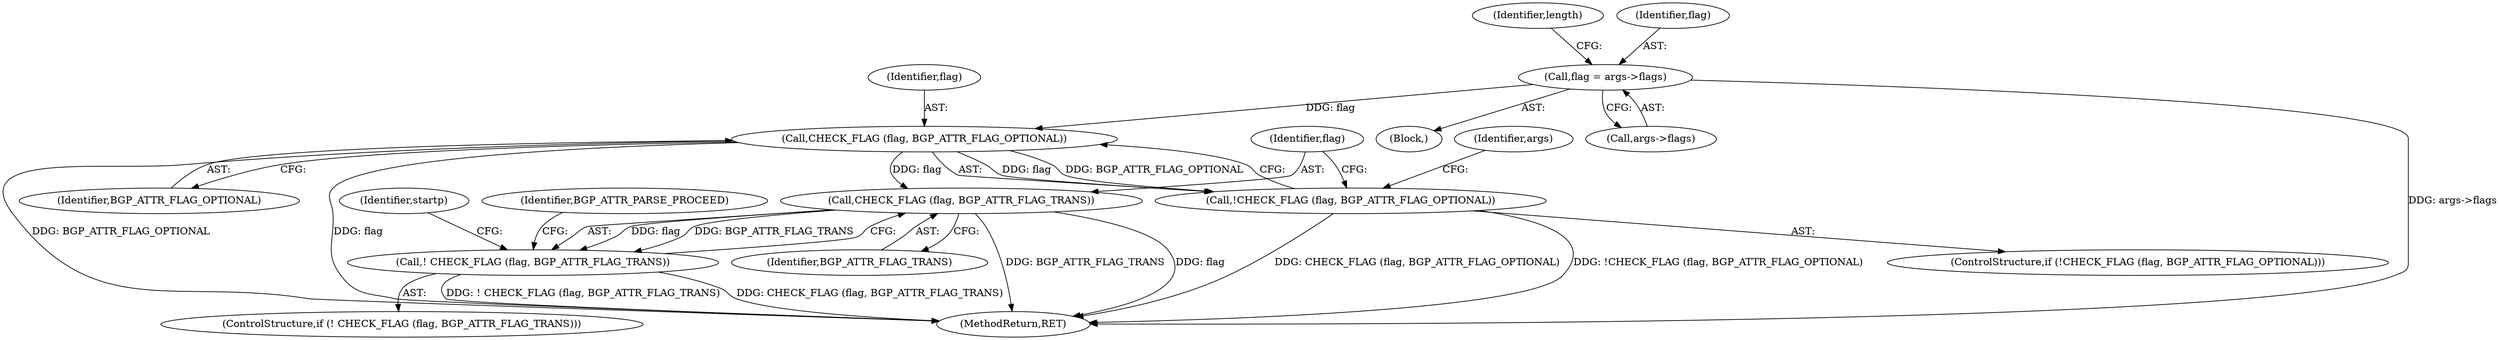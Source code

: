 digraph "0_savannah_8794e8d229dc9fe29ea31424883433d4880ef408@pointer" {
"1000138" [label="(Call,flag = args->flags)"];
"1000179" [label="(Call,CHECK_FLAG (flag, BGP_ATTR_FLAG_OPTIONAL))"];
"1000178" [label="(Call,!CHECK_FLAG (flag, BGP_ATTR_FLAG_OPTIONAL))"];
"1000192" [label="(Call,CHECK_FLAG (flag, BGP_ATTR_FLAG_TRANS))"];
"1000191" [label="(Call,! CHECK_FLAG (flag, BGP_ATTR_FLAG_TRANS))"];
"1000181" [label="(Identifier,BGP_ATTR_FLAG_OPTIONAL)"];
"1000199" [label="(Identifier,startp)"];
"1000107" [label="(Block,)"];
"1000177" [label="(ControlStructure,if (!CHECK_FLAG (flag, BGP_ATTR_FLAG_OPTIONAL)))"];
"1000196" [label="(Identifier,BGP_ATTR_PARSE_PROCEED)"];
"1000192" [label="(Call,CHECK_FLAG (flag, BGP_ATTR_FLAG_TRANS))"];
"1000145" [label="(Identifier,length)"];
"1000185" [label="(Identifier,args)"];
"1000138" [label="(Call,flag = args->flags)"];
"1000178" [label="(Call,!CHECK_FLAG (flag, BGP_ATTR_FLAG_OPTIONAL))"];
"1000179" [label="(Call,CHECK_FLAG (flag, BGP_ATTR_FLAG_OPTIONAL))"];
"1000140" [label="(Call,args->flags)"];
"1000193" [label="(Identifier,flag)"];
"1000265" [label="(MethodReturn,RET)"];
"1000180" [label="(Identifier,flag)"];
"1000194" [label="(Identifier,BGP_ATTR_FLAG_TRANS)"];
"1000190" [label="(ControlStructure,if (! CHECK_FLAG (flag, BGP_ATTR_FLAG_TRANS)))"];
"1000191" [label="(Call,! CHECK_FLAG (flag, BGP_ATTR_FLAG_TRANS))"];
"1000139" [label="(Identifier,flag)"];
"1000138" -> "1000107"  [label="AST: "];
"1000138" -> "1000140"  [label="CFG: "];
"1000139" -> "1000138"  [label="AST: "];
"1000140" -> "1000138"  [label="AST: "];
"1000145" -> "1000138"  [label="CFG: "];
"1000138" -> "1000265"  [label="DDG: args->flags"];
"1000138" -> "1000179"  [label="DDG: flag"];
"1000179" -> "1000178"  [label="AST: "];
"1000179" -> "1000181"  [label="CFG: "];
"1000180" -> "1000179"  [label="AST: "];
"1000181" -> "1000179"  [label="AST: "];
"1000178" -> "1000179"  [label="CFG: "];
"1000179" -> "1000265"  [label="DDG: BGP_ATTR_FLAG_OPTIONAL"];
"1000179" -> "1000265"  [label="DDG: flag"];
"1000179" -> "1000178"  [label="DDG: flag"];
"1000179" -> "1000178"  [label="DDG: BGP_ATTR_FLAG_OPTIONAL"];
"1000179" -> "1000192"  [label="DDG: flag"];
"1000178" -> "1000177"  [label="AST: "];
"1000185" -> "1000178"  [label="CFG: "];
"1000193" -> "1000178"  [label="CFG: "];
"1000178" -> "1000265"  [label="DDG: CHECK_FLAG (flag, BGP_ATTR_FLAG_OPTIONAL)"];
"1000178" -> "1000265"  [label="DDG: !CHECK_FLAG (flag, BGP_ATTR_FLAG_OPTIONAL)"];
"1000192" -> "1000191"  [label="AST: "];
"1000192" -> "1000194"  [label="CFG: "];
"1000193" -> "1000192"  [label="AST: "];
"1000194" -> "1000192"  [label="AST: "];
"1000191" -> "1000192"  [label="CFG: "];
"1000192" -> "1000265"  [label="DDG: BGP_ATTR_FLAG_TRANS"];
"1000192" -> "1000265"  [label="DDG: flag"];
"1000192" -> "1000191"  [label="DDG: flag"];
"1000192" -> "1000191"  [label="DDG: BGP_ATTR_FLAG_TRANS"];
"1000191" -> "1000190"  [label="AST: "];
"1000196" -> "1000191"  [label="CFG: "];
"1000199" -> "1000191"  [label="CFG: "];
"1000191" -> "1000265"  [label="DDG: ! CHECK_FLAG (flag, BGP_ATTR_FLAG_TRANS)"];
"1000191" -> "1000265"  [label="DDG: CHECK_FLAG (flag, BGP_ATTR_FLAG_TRANS)"];
}
